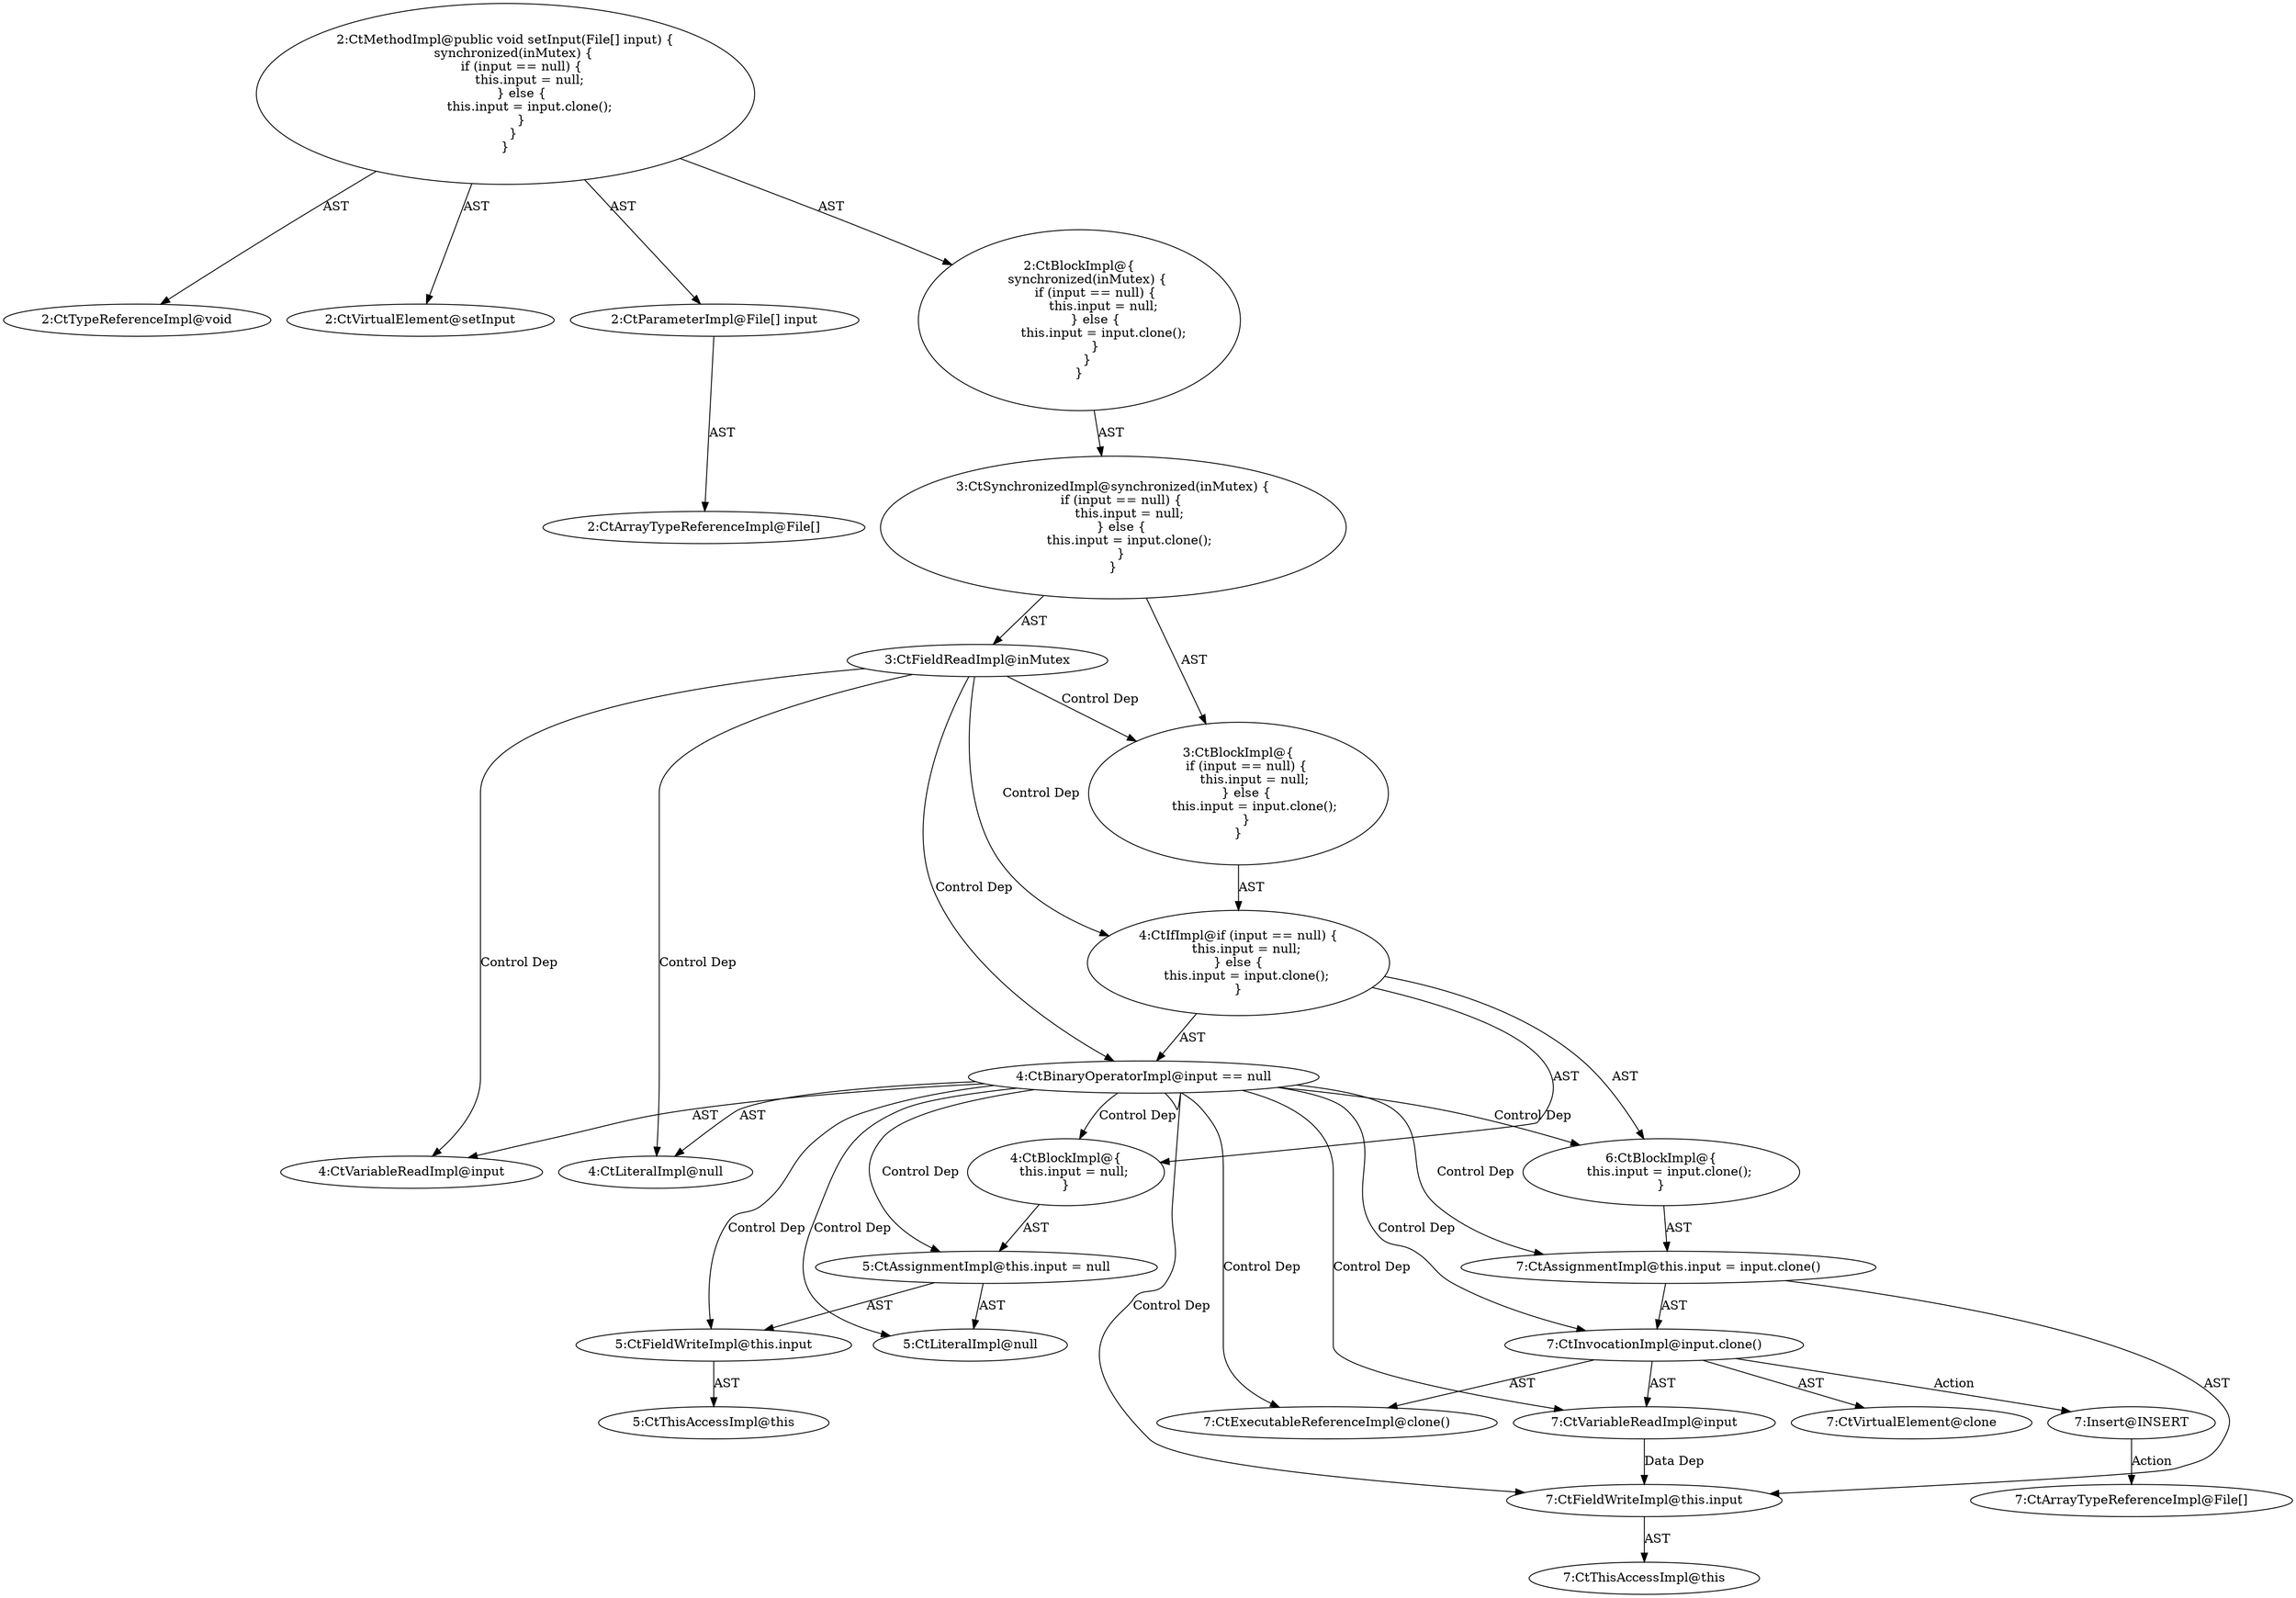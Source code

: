 digraph "setInput#?,File[]" {
0 [label="2:CtTypeReferenceImpl@void" shape=ellipse]
1 [label="2:CtVirtualElement@setInput" shape=ellipse]
2 [label="2:CtParameterImpl@File[] input" shape=ellipse]
3 [label="2:CtArrayTypeReferenceImpl@File[]" shape=ellipse]
4 [label="3:CtFieldReadImpl@inMutex" shape=ellipse]
5 [label="4:CtVariableReadImpl@input" shape=ellipse]
6 [label="4:CtLiteralImpl@null" shape=ellipse]
7 [label="4:CtBinaryOperatorImpl@input == null" shape=ellipse]
8 [label="5:CtFieldWriteImpl@this.input" shape=ellipse]
9 [label="5:CtThisAccessImpl@this" shape=ellipse]
10 [label="5:CtLiteralImpl@null" shape=ellipse]
11 [label="5:CtAssignmentImpl@this.input = null" shape=ellipse]
12 [label="4:CtBlockImpl@\{
    this.input = null;
\}" shape=ellipse]
13 [label="7:CtFieldWriteImpl@this.input" shape=ellipse]
14 [label="7:CtThisAccessImpl@this" shape=ellipse]
15 [label="7:CtExecutableReferenceImpl@clone()" shape=ellipse]
16 [label="7:CtVirtualElement@clone" shape=ellipse]
17 [label="7:CtVariableReadImpl@input" shape=ellipse]
18 [label="7:CtInvocationImpl@input.clone()" shape=ellipse]
19 [label="7:CtAssignmentImpl@this.input = input.clone()" shape=ellipse]
20 [label="6:CtBlockImpl@\{
    this.input = input.clone();
\}" shape=ellipse]
21 [label="4:CtIfImpl@if (input == null) \{
    this.input = null;
\} else \{
    this.input = input.clone();
\}" shape=ellipse]
22 [label="3:CtBlockImpl@\{
    if (input == null) \{
        this.input = null;
    \} else \{
        this.input = input.clone();
    \}
\}" shape=ellipse]
23 [label="3:CtSynchronizedImpl@synchronized(inMutex) \{
    if (input == null) \{
        this.input = null;
    \} else \{
        this.input = input.clone();
    \}
\}" shape=ellipse]
24 [label="2:CtBlockImpl@\{
    synchronized(inMutex) \{
        if (input == null) \{
            this.input = null;
        \} else \{
            this.input = input.clone();
        \}
    \}
\}" shape=ellipse]
25 [label="2:CtMethodImpl@public void setInput(File[] input) \{
    synchronized(inMutex) \{
        if (input == null) \{
            this.input = null;
        \} else \{
            this.input = input.clone();
        \}
    \}
\}" shape=ellipse]
26 [label="7:Insert@INSERT" shape=ellipse]
27 [label="7:CtArrayTypeReferenceImpl@File[]" shape=ellipse]
2 -> 3 [label="AST"];
4 -> 22 [label="Control Dep"];
4 -> 21 [label="Control Dep"];
4 -> 7 [label="Control Dep"];
4 -> 5 [label="Control Dep"];
4 -> 6 [label="Control Dep"];
7 -> 5 [label="AST"];
7 -> 6 [label="AST"];
7 -> 12 [label="Control Dep"];
7 -> 11 [label="Control Dep"];
7 -> 8 [label="Control Dep"];
7 -> 10 [label="Control Dep"];
7 -> 20 [label="Control Dep"];
7 -> 19 [label="Control Dep"];
7 -> 13 [label="Control Dep"];
7 -> 18 [label="Control Dep"];
7 -> 15 [label="Control Dep"];
7 -> 17 [label="Control Dep"];
8 -> 9 [label="AST"];
11 -> 8 [label="AST"];
11 -> 10 [label="AST"];
12 -> 11 [label="AST"];
13 -> 14 [label="AST"];
17 -> 13 [label="Data Dep"];
18 -> 16 [label="AST"];
18 -> 17 [label="AST"];
18 -> 15 [label="AST"];
18 -> 26 [label="Action"];
19 -> 13 [label="AST"];
19 -> 18 [label="AST"];
20 -> 19 [label="AST"];
21 -> 7 [label="AST"];
21 -> 12 [label="AST"];
21 -> 20 [label="AST"];
22 -> 21 [label="AST"];
23 -> 4 [label="AST"];
23 -> 22 [label="AST"];
24 -> 23 [label="AST"];
25 -> 1 [label="AST"];
25 -> 0 [label="AST"];
25 -> 2 [label="AST"];
25 -> 24 [label="AST"];
26 -> 27 [label="Action"];
}